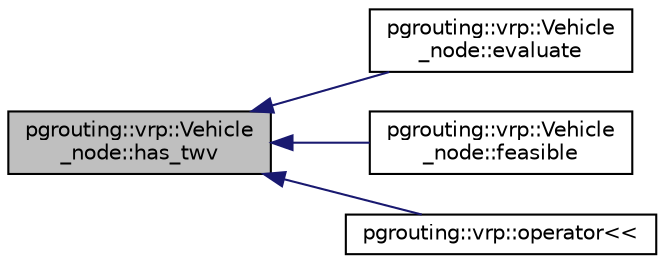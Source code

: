 digraph "pgrouting::vrp::Vehicle_node::has_twv"
{
  edge [fontname="Helvetica",fontsize="10",labelfontname="Helvetica",labelfontsize="10"];
  node [fontname="Helvetica",fontsize="10",shape=record];
  rankdir="LR";
  Node249 [label="pgrouting::vrp::Vehicle\l_node::has_twv",height=0.2,width=0.4,color="black", fillcolor="grey75", style="filled", fontcolor="black"];
  Node249 -> Node250 [dir="back",color="midnightblue",fontsize="10",style="solid",fontname="Helvetica"];
  Node250 [label="pgrouting::vrp::Vehicle\l_node::evaluate",height=0.2,width=0.4,color="black", fillcolor="white", style="filled",URL="$classpgrouting_1_1vrp_1_1Vehicle__node.html#ae31aa1d703cda83218f673c0a9a21340"];
  Node249 -> Node251 [dir="back",color="midnightblue",fontsize="10",style="solid",fontname="Helvetica"];
  Node251 [label="pgrouting::vrp::Vehicle\l_node::feasible",height=0.2,width=0.4,color="black", fillcolor="white", style="filled",URL="$classpgrouting_1_1vrp_1_1Vehicle__node.html#a671e29dcfd2783091b588bdbc8ef55f8",tooltip="True doesn&#39;t have twc nor cv (including total counts) "];
  Node249 -> Node252 [dir="back",color="midnightblue",fontsize="10",style="solid",fontname="Helvetica"];
  Node252 [label="pgrouting::vrp::operator\<\<",height=0.2,width=0.4,color="black", fillcolor="white", style="filled",URL="$namespacepgrouting_1_1vrp.html#ae1e6219461754c35aa23e53c6dc3e6bb"];
}
